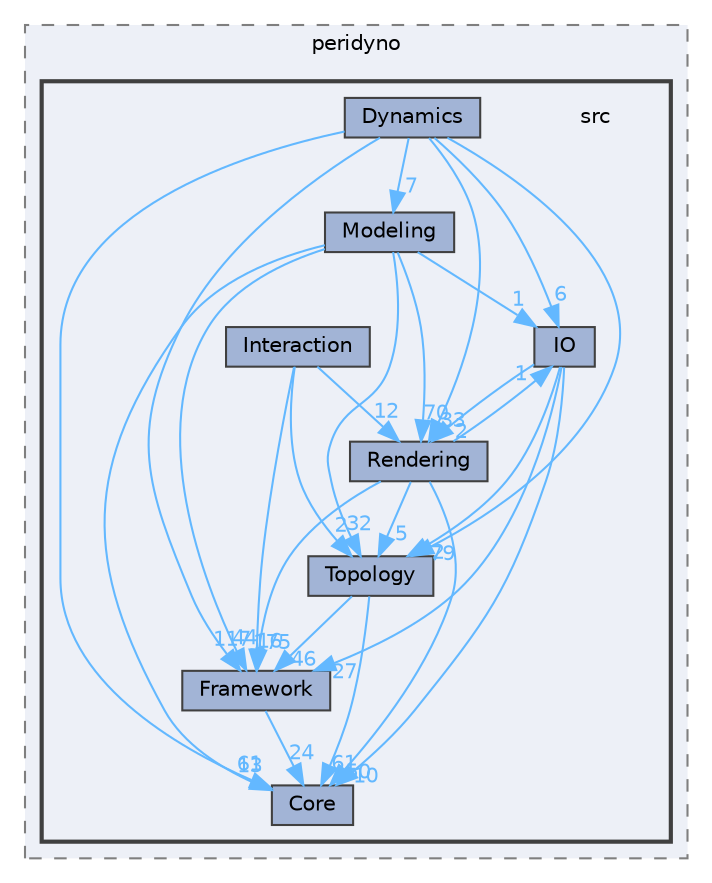 digraph "D:/Peridyno/peridyno/src"
{
 // LATEX_PDF_SIZE
  bgcolor="transparent";
  edge [fontname=Helvetica,fontsize=10,labelfontname=Helvetica,labelfontsize=10];
  node [fontname=Helvetica,fontsize=10,shape=box,height=0.2,width=0.4];
  compound=true
  subgraph clusterdir_3f70cb55a65d18dd385a8b6871afcc93 {
    graph [ bgcolor="#edf0f7", pencolor="grey50", label="peridyno", fontname=Helvetica,fontsize=10 style="filled,dashed", URL="dir_3f70cb55a65d18dd385a8b6871afcc93.html",tooltip=""]
  subgraph clusterdir_6a6e80a0c5c1b65cddfc9bdbf102d730 {
    graph [ bgcolor="#edf0f7", pencolor="grey25", label="", fontname=Helvetica,fontsize=10 style="filled,bold", URL="dir_6a6e80a0c5c1b65cddfc9bdbf102d730.html",tooltip=""]
    dir_6a6e80a0c5c1b65cddfc9bdbf102d730 [shape=plaintext, label="src"];
  dir_18ab09de471ddf4a6c726bf6f36eb1c9 [label="Core", fillcolor="#a2b4d6", color="grey25", style="filled", URL="dir_18ab09de471ddf4a6c726bf6f36eb1c9.html",tooltip=""];
  dir_fd8f3ed6aa4978ca948e4e53f2ea17ff [label="Dynamics", fillcolor="#a2b4d6", color="grey25", style="filled", URL="dir_fd8f3ed6aa4978ca948e4e53f2ea17ff.html",tooltip=""];
  dir_72c161997c5186b0a4bbf39a44809cf4 [label="Framework", fillcolor="#a2b4d6", color="grey25", style="filled", URL="dir_72c161997c5186b0a4bbf39a44809cf4.html",tooltip=""];
  dir_f3a430f57e50d0f74a82c32033b13dab [label="Interaction", fillcolor="#a2b4d6", color="grey25", style="filled", URL="dir_f3a430f57e50d0f74a82c32033b13dab.html",tooltip=""];
  dir_ad704191c13ee5eda64786a6ffabcfdc [label="IO", fillcolor="#a2b4d6", color="grey25", style="filled", URL="dir_ad704191c13ee5eda64786a6ffabcfdc.html",tooltip=""];
  dir_7098558150fb41b4059e7cec4fdfe2bf [label="Modeling", fillcolor="#a2b4d6", color="grey25", style="filled", URL="dir_7098558150fb41b4059e7cec4fdfe2bf.html",tooltip=""];
  dir_764a12c72bc3d9052d5e3ebe390f3c27 [label="Rendering", fillcolor="#a2b4d6", color="grey25", style="filled", URL="dir_764a12c72bc3d9052d5e3ebe390f3c27.html",tooltip=""];
  dir_7ded34adb3e08c5a039f89f629ad7b33 [label="Topology", fillcolor="#a2b4d6", color="grey25", style="filled", URL="dir_7ded34adb3e08c5a039f89f629ad7b33.html",tooltip=""];
  }
  }
  dir_fd8f3ed6aa4978ca948e4e53f2ea17ff->dir_72c161997c5186b0a4bbf39a44809cf4 [headlabel="117", labeldistance=1.5 headhref="dir_000023_000027.html" href="dir_000023_000027.html" color="steelblue1" fontcolor="steelblue1"];
  dir_fd8f3ed6aa4978ca948e4e53f2ea17ff->dir_764a12c72bc3d9052d5e3ebe390f3c27 [headlabel="33", labeldistance=1.5 headhref="dir_000023_000072.html" href="dir_000023_000072.html" color="steelblue1" fontcolor="steelblue1"];
  dir_fd8f3ed6aa4978ca948e4e53f2ea17ff->dir_7ded34adb3e08c5a039f89f629ad7b33 [headlabel="79", labeldistance=1.5 headhref="dir_000023_000081.html" href="dir_000023_000081.html" color="steelblue1" fontcolor="steelblue1"];
  dir_fd8f3ed6aa4978ca948e4e53f2ea17ff->dir_7098558150fb41b4059e7cec4fdfe2bf [headlabel="7", labeldistance=1.5 headhref="dir_000023_000042.html" href="dir_000023_000042.html" color="steelblue1" fontcolor="steelblue1"];
  dir_fd8f3ed6aa4978ca948e4e53f2ea17ff->dir_18ab09de471ddf4a6c726bf6f36eb1c9 [headlabel="61", labeldistance=1.5 headhref="dir_000023_000014.html" href="dir_000023_000014.html" color="steelblue1" fontcolor="steelblue1"];
  dir_fd8f3ed6aa4978ca948e4e53f2ea17ff->dir_ad704191c13ee5eda64786a6ffabcfdc [headlabel="6", labeldistance=1.5 headhref="dir_000023_000037.html" href="dir_000023_000037.html" color="steelblue1" fontcolor="steelblue1"];
  dir_72c161997c5186b0a4bbf39a44809cf4->dir_18ab09de471ddf4a6c726bf6f36eb1c9 [headlabel="24", labeldistance=1.5 headhref="dir_000027_000014.html" href="dir_000027_000014.html" color="steelblue1" fontcolor="steelblue1"];
  dir_f3a430f57e50d0f74a82c32033b13dab->dir_72c161997c5186b0a4bbf39a44809cf4 [headlabel="16", labeldistance=1.5 headhref="dir_000036_000027.html" href="dir_000036_000027.html" color="steelblue1" fontcolor="steelblue1"];
  dir_f3a430f57e50d0f74a82c32033b13dab->dir_764a12c72bc3d9052d5e3ebe390f3c27 [headlabel="12", labeldistance=1.5 headhref="dir_000036_000072.html" href="dir_000036_000072.html" color="steelblue1" fontcolor="steelblue1"];
  dir_f3a430f57e50d0f74a82c32033b13dab->dir_7ded34adb3e08c5a039f89f629ad7b33 [headlabel="2", labeldistance=1.5 headhref="dir_000036_000081.html" href="dir_000036_000081.html" color="steelblue1" fontcolor="steelblue1"];
  dir_ad704191c13ee5eda64786a6ffabcfdc->dir_18ab09de471ddf4a6c726bf6f36eb1c9 [headlabel="10", labeldistance=1.5 headhref="dir_000037_000014.html" href="dir_000037_000014.html" color="steelblue1" fontcolor="steelblue1"];
  dir_ad704191c13ee5eda64786a6ffabcfdc->dir_72c161997c5186b0a4bbf39a44809cf4 [headlabel="27", labeldistance=1.5 headhref="dir_000037_000027.html" href="dir_000037_000027.html" color="steelblue1" fontcolor="steelblue1"];
  dir_ad704191c13ee5eda64786a6ffabcfdc->dir_764a12c72bc3d9052d5e3ebe390f3c27 [headlabel="2", labeldistance=1.5 headhref="dir_000037_000072.html" href="dir_000037_000072.html" color="steelblue1" fontcolor="steelblue1"];
  dir_ad704191c13ee5eda64786a6ffabcfdc->dir_7ded34adb3e08c5a039f89f629ad7b33 [headlabel="2", labeldistance=1.5 headhref="dir_000037_000081.html" href="dir_000037_000081.html" color="steelblue1" fontcolor="steelblue1"];
  dir_7098558150fb41b4059e7cec4fdfe2bf->dir_18ab09de471ddf4a6c726bf6f36eb1c9 [headlabel="13", labeldistance=1.5 headhref="dir_000042_000014.html" href="dir_000042_000014.html" color="steelblue1" fontcolor="steelblue1"];
  dir_7098558150fb41b4059e7cec4fdfe2bf->dir_72c161997c5186b0a4bbf39a44809cf4 [headlabel="44", labeldistance=1.5 headhref="dir_000042_000027.html" href="dir_000042_000027.html" color="steelblue1" fontcolor="steelblue1"];
  dir_7098558150fb41b4059e7cec4fdfe2bf->dir_764a12c72bc3d9052d5e3ebe390f3c27 [headlabel="70", labeldistance=1.5 headhref="dir_000042_000072.html" href="dir_000042_000072.html" color="steelblue1" fontcolor="steelblue1"];
  dir_7098558150fb41b4059e7cec4fdfe2bf->dir_7ded34adb3e08c5a039f89f629ad7b33 [headlabel="32", labeldistance=1.5 headhref="dir_000042_000081.html" href="dir_000042_000081.html" color="steelblue1" fontcolor="steelblue1"];
  dir_7098558150fb41b4059e7cec4fdfe2bf->dir_ad704191c13ee5eda64786a6ffabcfdc [headlabel="1", labeldistance=1.5 headhref="dir_000042_000037.html" href="dir_000042_000037.html" color="steelblue1" fontcolor="steelblue1"];
  dir_764a12c72bc3d9052d5e3ebe390f3c27->dir_18ab09de471ddf4a6c726bf6f36eb1c9 [headlabel="50", labeldistance=1.5 headhref="dir_000072_000014.html" href="dir_000072_000014.html" color="steelblue1" fontcolor="steelblue1"];
  dir_764a12c72bc3d9052d5e3ebe390f3c27->dir_72c161997c5186b0a4bbf39a44809cf4 [headlabel="175", labeldistance=1.5 headhref="dir_000072_000027.html" href="dir_000072_000027.html" color="steelblue1" fontcolor="steelblue1"];
  dir_764a12c72bc3d9052d5e3ebe390f3c27->dir_7ded34adb3e08c5a039f89f629ad7b33 [headlabel="5", labeldistance=1.5 headhref="dir_000072_000081.html" href="dir_000072_000081.html" color="steelblue1" fontcolor="steelblue1"];
  dir_764a12c72bc3d9052d5e3ebe390f3c27->dir_ad704191c13ee5eda64786a6ffabcfdc [headlabel="1", labeldistance=1.5 headhref="dir_000072_000037.html" href="dir_000072_000037.html" color="steelblue1" fontcolor="steelblue1"];
  dir_7ded34adb3e08c5a039f89f629ad7b33->dir_18ab09de471ddf4a6c726bf6f36eb1c9 [headlabel="61", labeldistance=1.5 headhref="dir_000081_000014.html" href="dir_000081_000014.html" color="steelblue1" fontcolor="steelblue1"];
  dir_7ded34adb3e08c5a039f89f629ad7b33->dir_72c161997c5186b0a4bbf39a44809cf4 [headlabel="46", labeldistance=1.5 headhref="dir_000081_000027.html" href="dir_000081_000027.html" color="steelblue1" fontcolor="steelblue1"];
}
